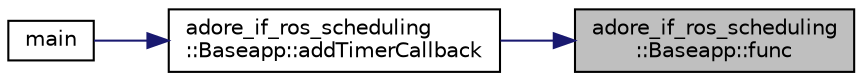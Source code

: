 digraph "adore_if_ros_scheduling::Baseapp::func"
{
 // LATEX_PDF_SIZE
  edge [fontname="Helvetica",fontsize="10",labelfontname="Helvetica",labelfontsize="10"];
  node [fontname="Helvetica",fontsize="10",shape=record];
  rankdir="RL";
  Node1 [label="adore_if_ros_scheduling\l::Baseapp::func",height=0.2,width=0.4,color="black", fillcolor="grey75", style="filled", fontcolor="black",tooltip=" "];
  Node1 -> Node2 [dir="back",color="midnightblue",fontsize="10",style="solid",fontname="Helvetica"];
  Node2 [label="adore_if_ros_scheduling\l::Baseapp::addTimerCallback",height=0.2,width=0.4,color="black", fillcolor="white", style="filled",URL="$classadore__if__ros__scheduling_1_1Baseapp.html#a050d569530b67b5aeb078bd736131d6c",tooltip=" "];
  Node2 -> Node3 [dir="back",color="midnightblue",fontsize="10",style="solid",fontname="Helvetica"];
  Node3 [label="main",height=0.2,width=0.4,color="black", fillcolor="white", style="filled",URL="$test__lc__trajectory__planner__node_8cpp.html#a3c04138a5bfe5d72780bb7e82a18e627",tooltip=" "];
}

